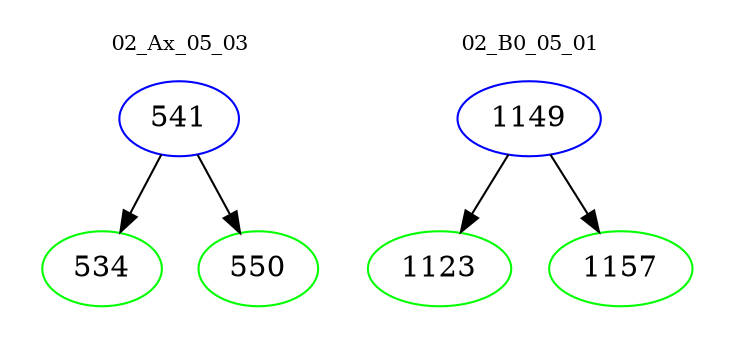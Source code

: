 digraph{
subgraph cluster_0 {
color = white
label = "02_Ax_05_03";
fontsize=10;
T0_541 [label="541", color="blue"]
T0_541 -> T0_534 [color="black"]
T0_534 [label="534", color="green"]
T0_541 -> T0_550 [color="black"]
T0_550 [label="550", color="green"]
}
subgraph cluster_1 {
color = white
label = "02_B0_05_01";
fontsize=10;
T1_1149 [label="1149", color="blue"]
T1_1149 -> T1_1123 [color="black"]
T1_1123 [label="1123", color="green"]
T1_1149 -> T1_1157 [color="black"]
T1_1157 [label="1157", color="green"]
}
}
